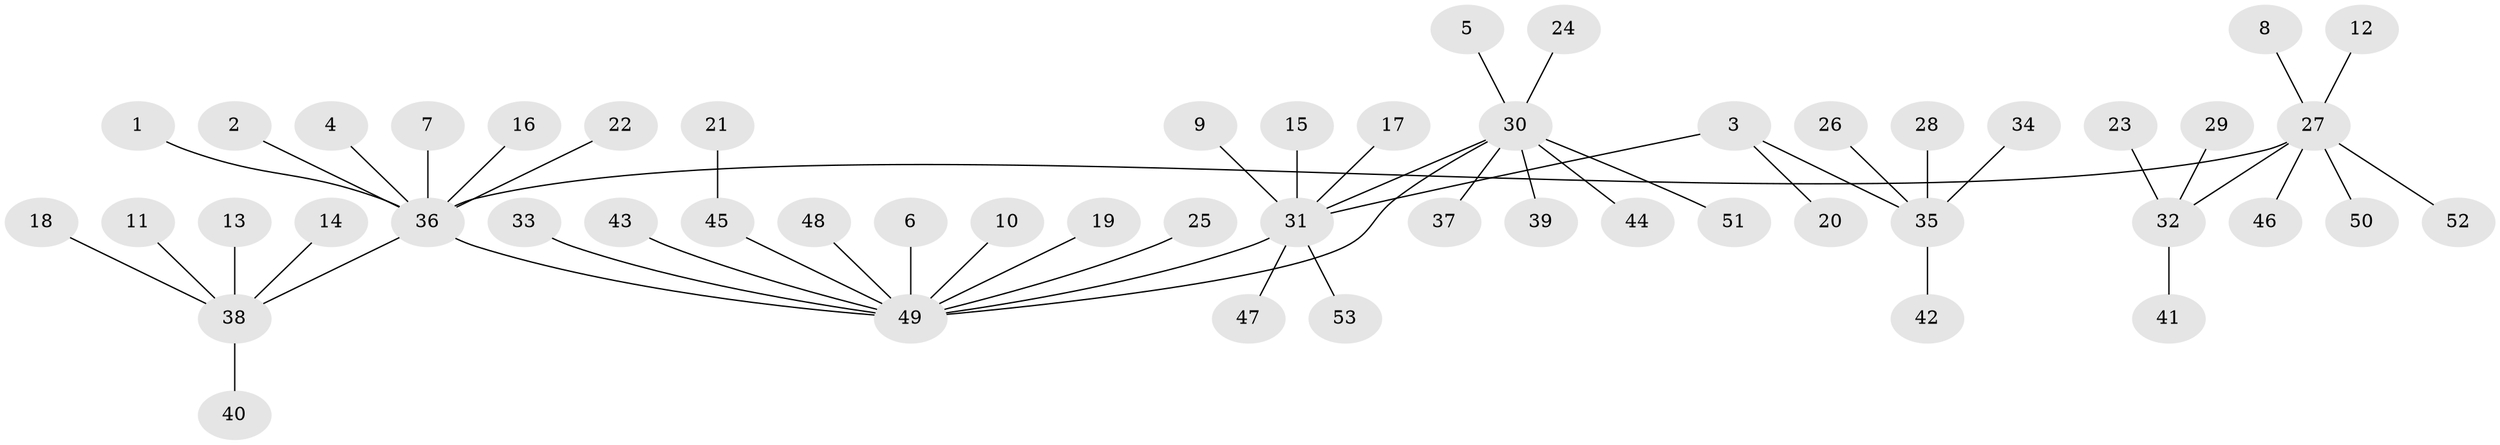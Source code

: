 // original degree distribution, {6: 0.019230769230769232, 9: 0.019230769230769232, 13: 0.009615384615384616, 7: 0.009615384615384616, 8: 0.009615384615384616, 10: 0.009615384615384616, 2: 0.15384615384615385, 3: 0.08653846153846154, 1: 0.6442307692307693, 5: 0.019230769230769232, 4: 0.019230769230769232}
// Generated by graph-tools (version 1.1) at 2025/25/03/09/25 03:25:58]
// undirected, 53 vertices, 53 edges
graph export_dot {
graph [start="1"]
  node [color=gray90,style=filled];
  1;
  2;
  3;
  4;
  5;
  6;
  7;
  8;
  9;
  10;
  11;
  12;
  13;
  14;
  15;
  16;
  17;
  18;
  19;
  20;
  21;
  22;
  23;
  24;
  25;
  26;
  27;
  28;
  29;
  30;
  31;
  32;
  33;
  34;
  35;
  36;
  37;
  38;
  39;
  40;
  41;
  42;
  43;
  44;
  45;
  46;
  47;
  48;
  49;
  50;
  51;
  52;
  53;
  1 -- 36 [weight=1.0];
  2 -- 36 [weight=1.0];
  3 -- 20 [weight=1.0];
  3 -- 31 [weight=1.0];
  3 -- 35 [weight=1.0];
  4 -- 36 [weight=1.0];
  5 -- 30 [weight=1.0];
  6 -- 49 [weight=1.0];
  7 -- 36 [weight=1.0];
  8 -- 27 [weight=1.0];
  9 -- 31 [weight=1.0];
  10 -- 49 [weight=1.0];
  11 -- 38 [weight=1.0];
  12 -- 27 [weight=1.0];
  13 -- 38 [weight=1.0];
  14 -- 38 [weight=1.0];
  15 -- 31 [weight=1.0];
  16 -- 36 [weight=1.0];
  17 -- 31 [weight=1.0];
  18 -- 38 [weight=1.0];
  19 -- 49 [weight=1.0];
  21 -- 45 [weight=1.0];
  22 -- 36 [weight=1.0];
  23 -- 32 [weight=1.0];
  24 -- 30 [weight=1.0];
  25 -- 49 [weight=1.0];
  26 -- 35 [weight=1.0];
  27 -- 32 [weight=1.0];
  27 -- 36 [weight=1.0];
  27 -- 46 [weight=1.0];
  27 -- 50 [weight=1.0];
  27 -- 52 [weight=1.0];
  28 -- 35 [weight=1.0];
  29 -- 32 [weight=1.0];
  30 -- 31 [weight=1.0];
  30 -- 37 [weight=1.0];
  30 -- 39 [weight=1.0];
  30 -- 44 [weight=1.0];
  30 -- 49 [weight=1.0];
  30 -- 51 [weight=1.0];
  31 -- 47 [weight=1.0];
  31 -- 49 [weight=1.0];
  31 -- 53 [weight=1.0];
  32 -- 41 [weight=1.0];
  33 -- 49 [weight=1.0];
  34 -- 35 [weight=1.0];
  35 -- 42 [weight=1.0];
  36 -- 38 [weight=1.0];
  36 -- 49 [weight=1.0];
  38 -- 40 [weight=1.0];
  43 -- 49 [weight=1.0];
  45 -- 49 [weight=1.0];
  48 -- 49 [weight=1.0];
}

